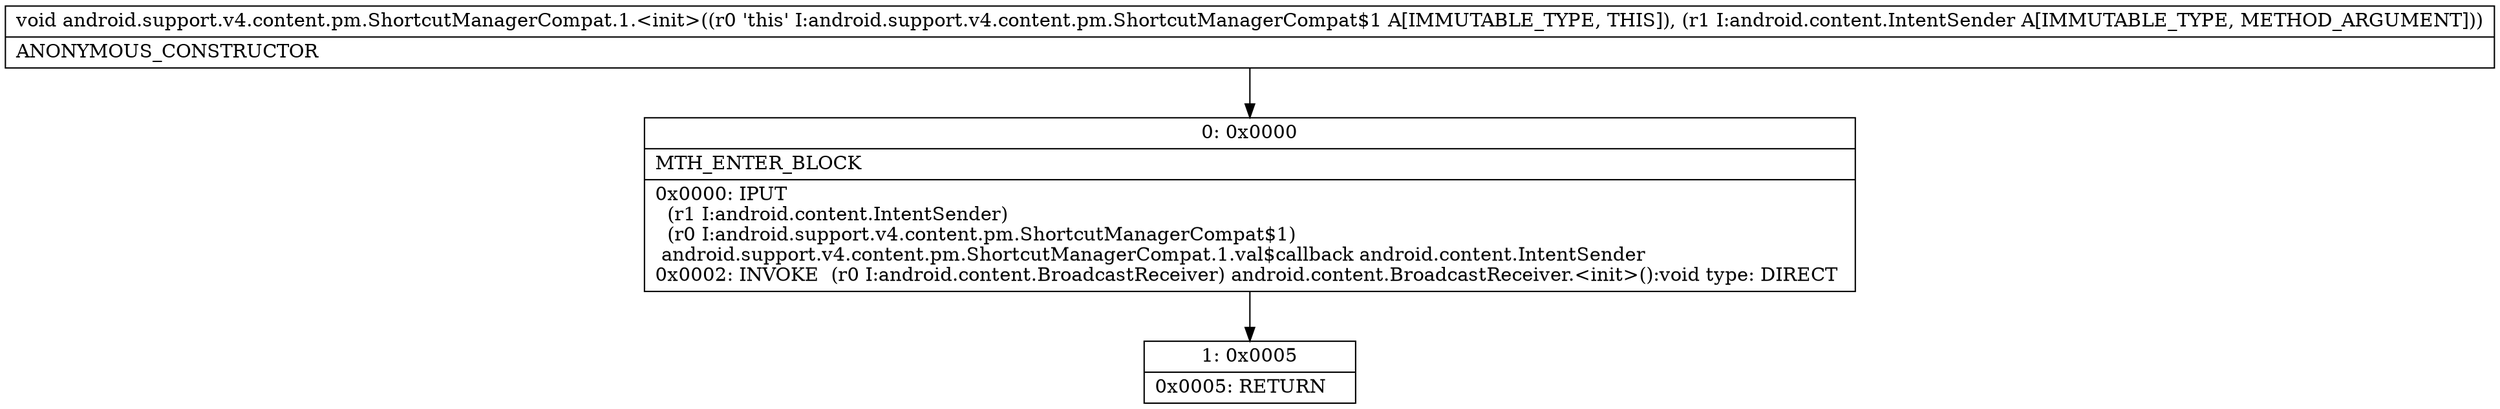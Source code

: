 digraph "CFG forandroid.support.v4.content.pm.ShortcutManagerCompat.1.\<init\>(Landroid\/content\/IntentSender;)V" {
Node_0 [shape=record,label="{0\:\ 0x0000|MTH_ENTER_BLOCK\l|0x0000: IPUT  \l  (r1 I:android.content.IntentSender)\l  (r0 I:android.support.v4.content.pm.ShortcutManagerCompat$1)\l android.support.v4.content.pm.ShortcutManagerCompat.1.val$callback android.content.IntentSender \l0x0002: INVOKE  (r0 I:android.content.BroadcastReceiver) android.content.BroadcastReceiver.\<init\>():void type: DIRECT \l}"];
Node_1 [shape=record,label="{1\:\ 0x0005|0x0005: RETURN   \l}"];
MethodNode[shape=record,label="{void android.support.v4.content.pm.ShortcutManagerCompat.1.\<init\>((r0 'this' I:android.support.v4.content.pm.ShortcutManagerCompat$1 A[IMMUTABLE_TYPE, THIS]), (r1 I:android.content.IntentSender A[IMMUTABLE_TYPE, METHOD_ARGUMENT]))  | ANONYMOUS_CONSTRUCTOR\l}"];
MethodNode -> Node_0;
Node_0 -> Node_1;
}


